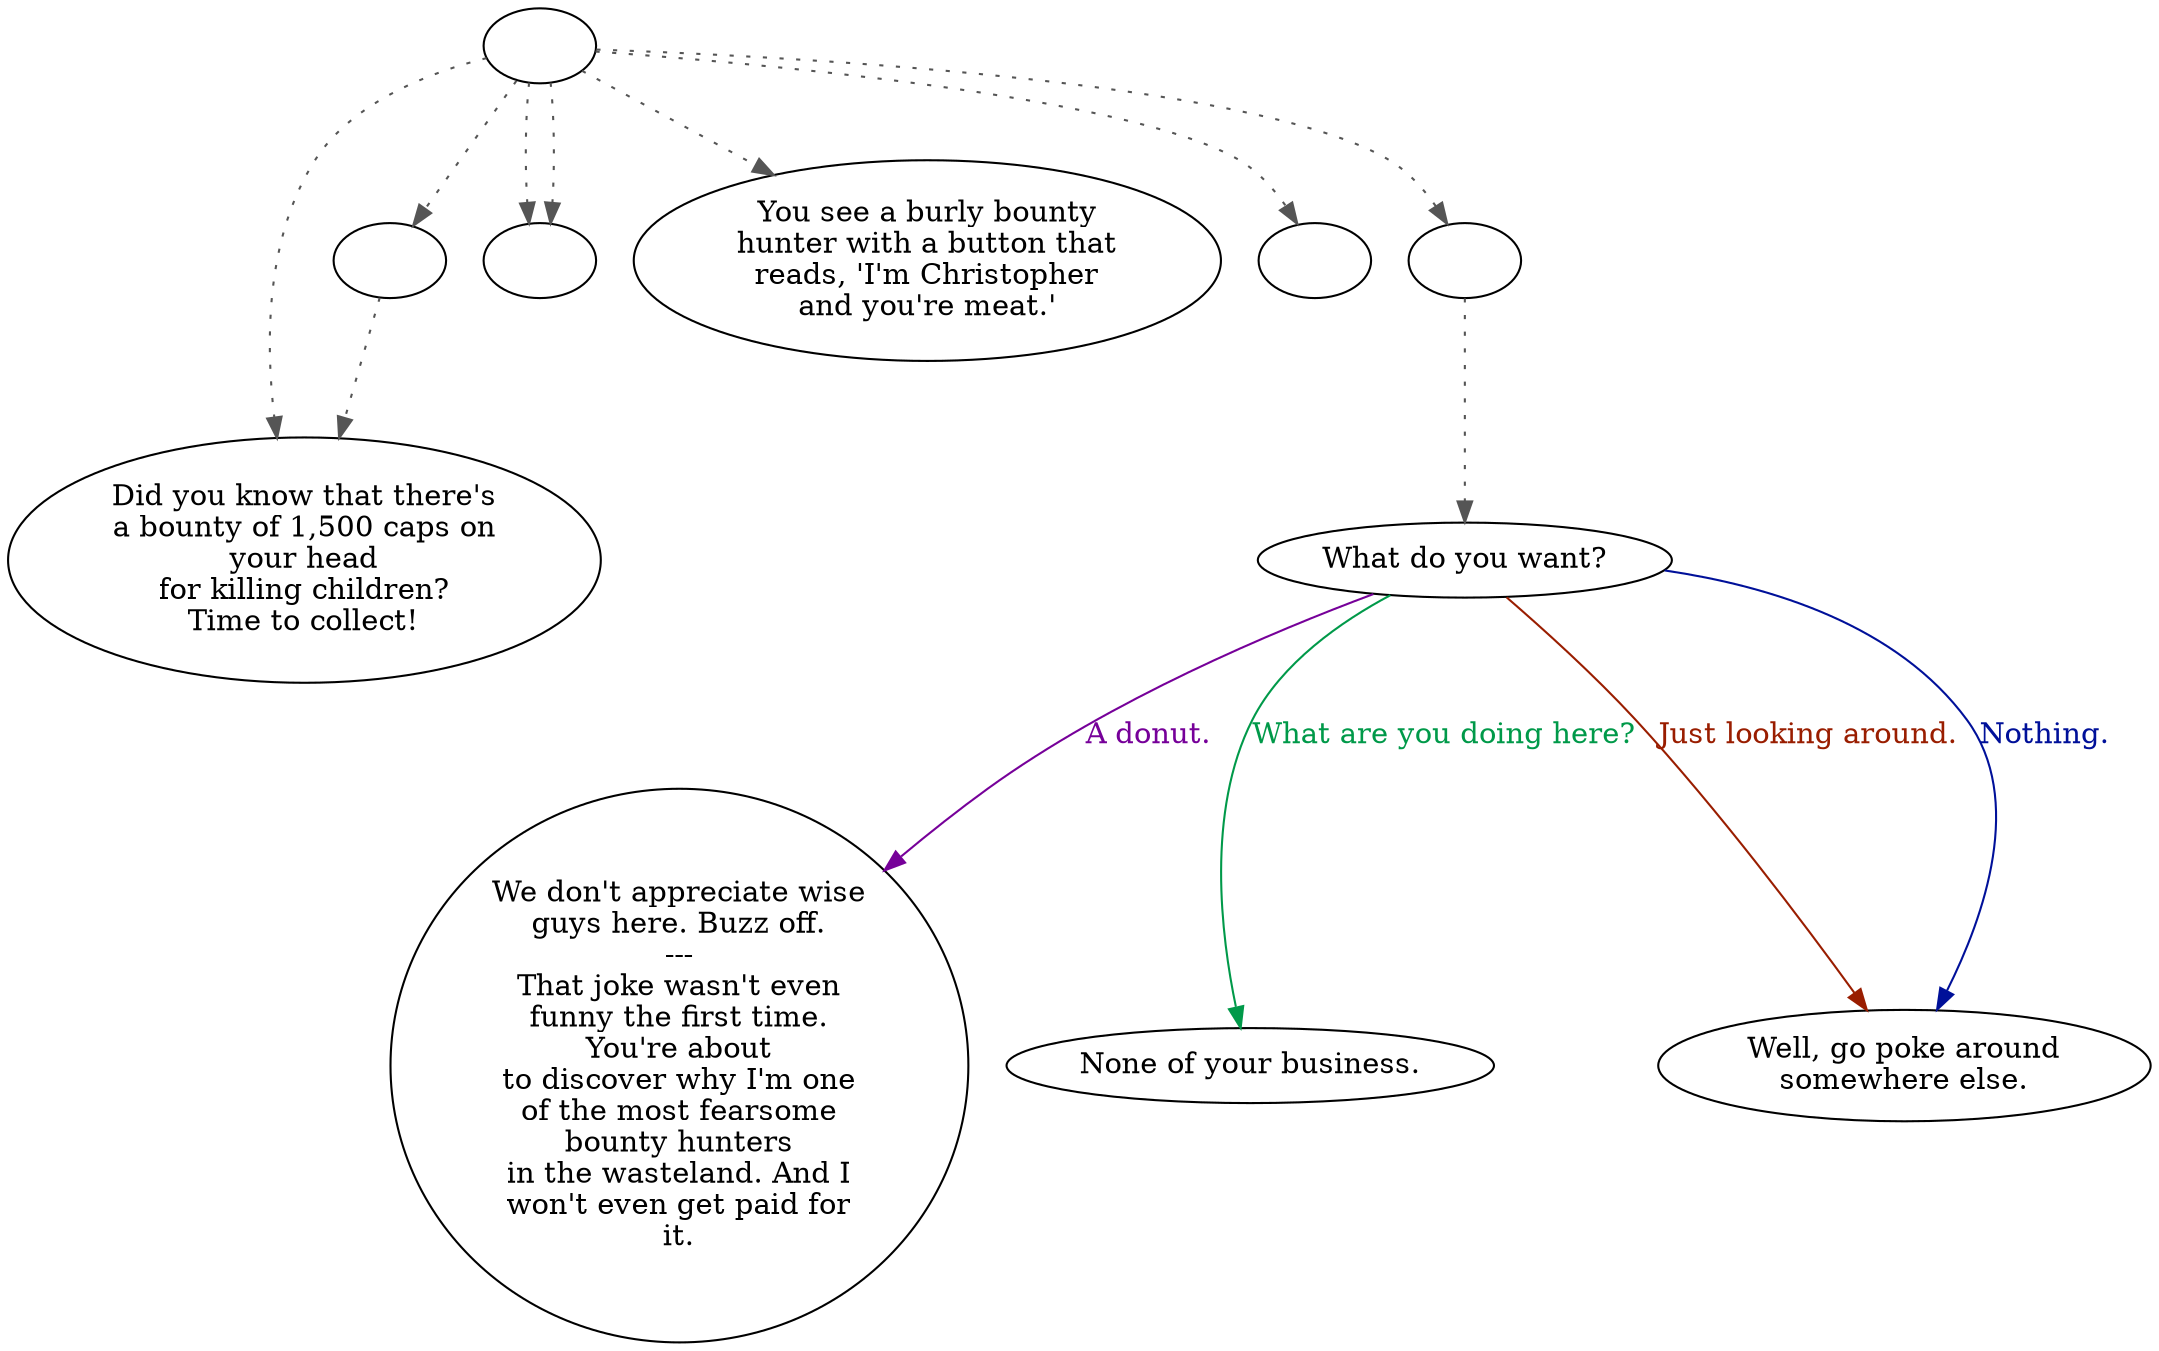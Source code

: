 digraph HUNTER {
  "start" [style=filled       fillcolor="#FFFFFF"       color="#000000"]
  "start" -> "Hunter05" [style=dotted color="#555555"]
  "start" -> "critter_p_proc" [style=dotted color="#555555"]
  "start" -> "destroy_p_proc" [style=dotted color="#555555"]
  "start" -> "look_at_p_proc" [style=dotted color="#555555"]
  "start" -> "pickup_p_proc" [style=dotted color="#555555"]
  "start" -> "talk_p_proc" [style=dotted color="#555555"]
  "start" -> "destroy_p_proc" [style=dotted color="#555555"]
  "start" [label=""]
  "critter_p_proc" [style=filled       fillcolor="#FFFFFF"       color="#000000"]
  "critter_p_proc" -> "Hunter05" [style=dotted color="#555555"]
  "critter_p_proc" [label=""]
  "destroy_p_proc" [style=filled       fillcolor="#FFFFFF"       color="#000000"]
  "destroy_p_proc" [label=""]
  "look_at_p_proc" [style=filled       fillcolor="#FFFFFF"       color="#000000"]
  "look_at_p_proc" [label="You see a burly bounty\nhunter with a button that\nreads, 'I'm Christopher\nand you're meat.'"]
  "pickup_p_proc" [style=filled       fillcolor="#FFFFFF"       color="#000000"]
  "pickup_p_proc" [label=""]
  "talk_p_proc" [style=filled       fillcolor="#FFFFFF"       color="#000000"]
  "talk_p_proc" -> "Hunter01" [style=dotted color="#555555"]
  "talk_p_proc" [label=""]
  "Hunter01" [style=filled       fillcolor="#FFFFFF"       color="#000000"]
  "Hunter01" [label="What do you want?"]
  "Hunter01" -> "Hunter02" [label="A donut." color="#760099" fontcolor="#760099"]
  "Hunter01" -> "Hunter03" [label="What are you doing here?" color="#009949" fontcolor="#009949"]
  "Hunter01" -> "Hunter04" [label="Just looking around." color="#991D00" fontcolor="#991D00"]
  "Hunter01" -> "Hunter04" [label="Nothing." color="#001099" fontcolor="#001099"]
  "Hunter02" [style=filled       fillcolor="#FFFFFF"       color="#000000"]
  "Hunter02" [label="We don't appreciate wise\nguys here. Buzz off.\n---\nThat joke wasn't even\nfunny the first time.\nYou're about\nto discover why I'm one\nof the most fearsome\nbounty hunters\nin the wasteland. And I\nwon't even get paid for\nit."]
  "Hunter03" [style=filled       fillcolor="#FFFFFF"       color="#000000"]
  "Hunter03" [label="None of your business."]
  "Hunter04" [style=filled       fillcolor="#FFFFFF"       color="#000000"]
  "Hunter04" [label="Well, go poke around\nsomewhere else."]
  "Hunter05" [style=filled       fillcolor="#FFFFFF"       color="#000000"]
  "Hunter05" [label="Did you know that there's\na bounty of 1,500 caps on\nyour head\nfor killing children?\nTime to collect!"]
}